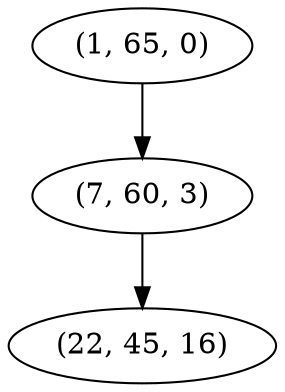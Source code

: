 digraph tree {
    "(1, 65, 0)";
    "(7, 60, 3)";
    "(22, 45, 16)";
    "(1, 65, 0)" -> "(7, 60, 3)";
    "(7, 60, 3)" -> "(22, 45, 16)";
}
